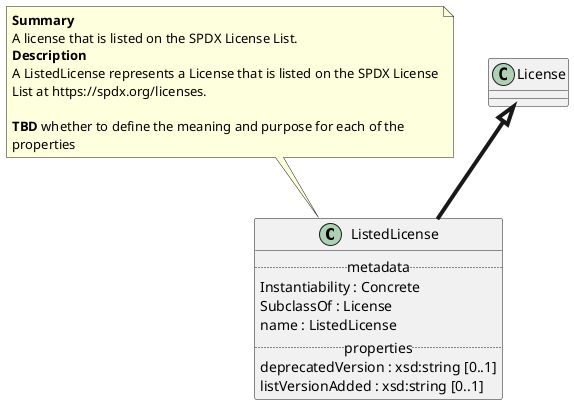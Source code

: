 @startuml
class ListedLicense {
.. metadata ..
    Instantiability : Concrete
    SubclassOf : License
    name : ListedLicense
.. properties ..
    deprecatedVersion : xsd:string [0..1]
    listVersionAdded : xsd:string [0..1]
}
note top of ListedLicense
<b>Summary</b>
A license that is listed on the SPDX License List.
<b>Description</b>
A ListedLicense represents a License that is listed on the SPDX License
List at https://spdx.org/licenses.

**TBD** whether to define the meaning and purpose for each of the
properties
end note
"License" <|-[thickness=4]- "ListedLicense"
@enduml
